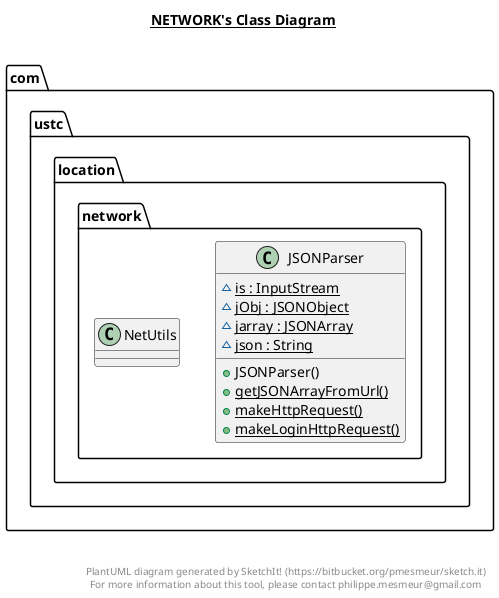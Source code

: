 @startuml

title __NETWORK's Class Diagram__\n

  namespace com.ustc.location {
    namespace network {
      class com.ustc.location.network.JSONParser {
          {static} ~ is : InputStream
          {static} ~ jObj : JSONObject
          {static} ~ jarray : JSONArray
          {static} ~ json : String
          + JSONParser()
          {static} + getJSONArrayFromUrl()
          {static} + makeHttpRequest()
          {static} + makeLoginHttpRequest()
      }
    }
  }
  

  namespace com.ustc.location {
    namespace network {
      class com.ustc.location.network.NetUtils {
      }
    }
  }
  



right footer


PlantUML diagram generated by SketchIt! (https://bitbucket.org/pmesmeur/sketch.it)
For more information about this tool, please contact philippe.mesmeur@gmail.com
endfooter

@enduml
